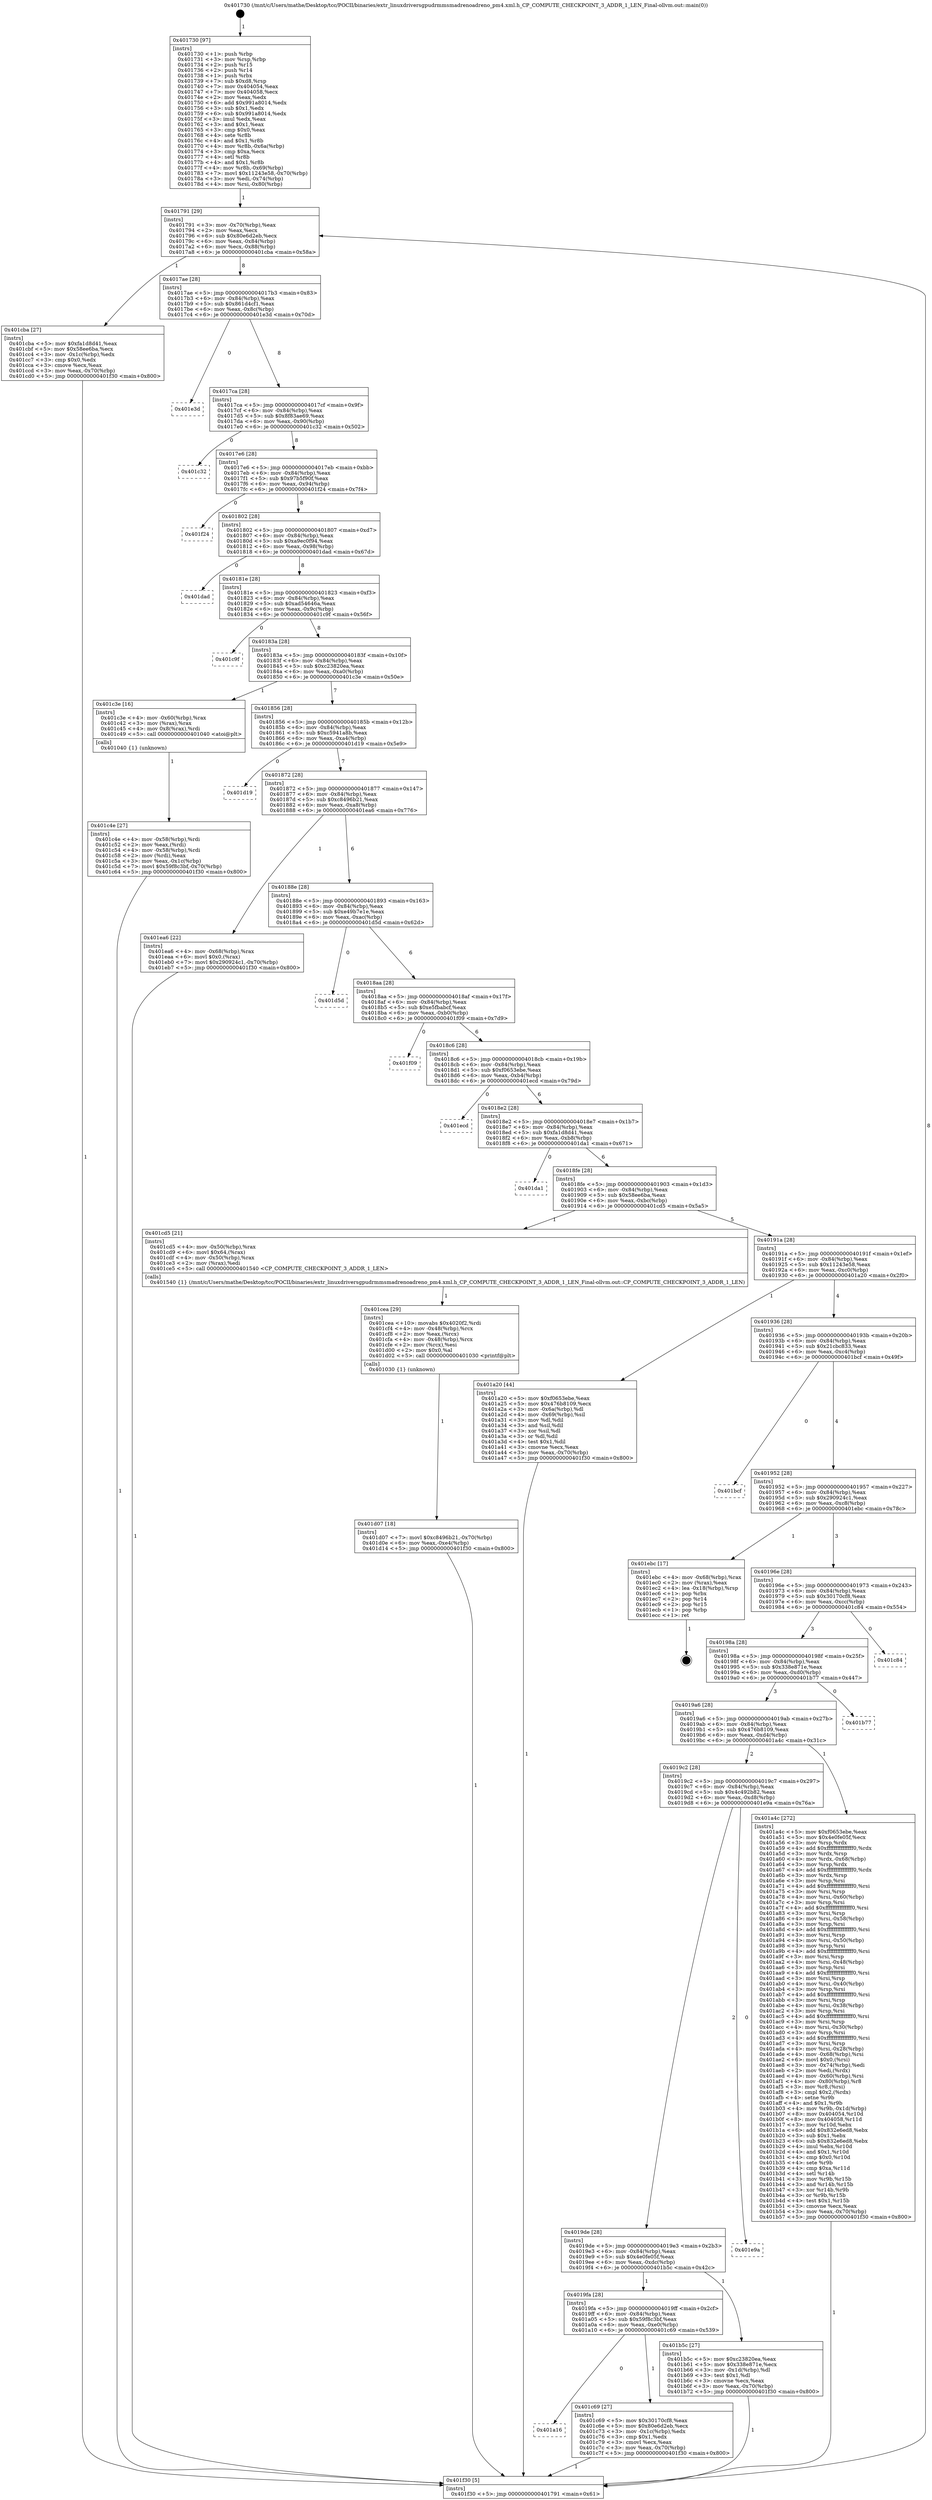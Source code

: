 digraph "0x401730" {
  label = "0x401730 (/mnt/c/Users/mathe/Desktop/tcc/POCII/binaries/extr_linuxdriversgpudrmmsmadrenoadreno_pm4.xml.h_CP_COMPUTE_CHECKPOINT_3_ADDR_1_LEN_Final-ollvm.out::main(0))"
  labelloc = "t"
  node[shape=record]

  Entry [label="",width=0.3,height=0.3,shape=circle,fillcolor=black,style=filled]
  "0x401791" [label="{
     0x401791 [29]\l
     | [instrs]\l
     &nbsp;&nbsp;0x401791 \<+3\>: mov -0x70(%rbp),%eax\l
     &nbsp;&nbsp;0x401794 \<+2\>: mov %eax,%ecx\l
     &nbsp;&nbsp;0x401796 \<+6\>: sub $0x80e6d2eb,%ecx\l
     &nbsp;&nbsp;0x40179c \<+6\>: mov %eax,-0x84(%rbp)\l
     &nbsp;&nbsp;0x4017a2 \<+6\>: mov %ecx,-0x88(%rbp)\l
     &nbsp;&nbsp;0x4017a8 \<+6\>: je 0000000000401cba \<main+0x58a\>\l
  }"]
  "0x401cba" [label="{
     0x401cba [27]\l
     | [instrs]\l
     &nbsp;&nbsp;0x401cba \<+5\>: mov $0xfa1d8d41,%eax\l
     &nbsp;&nbsp;0x401cbf \<+5\>: mov $0x58ee6ba,%ecx\l
     &nbsp;&nbsp;0x401cc4 \<+3\>: mov -0x1c(%rbp),%edx\l
     &nbsp;&nbsp;0x401cc7 \<+3\>: cmp $0x0,%edx\l
     &nbsp;&nbsp;0x401cca \<+3\>: cmove %ecx,%eax\l
     &nbsp;&nbsp;0x401ccd \<+3\>: mov %eax,-0x70(%rbp)\l
     &nbsp;&nbsp;0x401cd0 \<+5\>: jmp 0000000000401f30 \<main+0x800\>\l
  }"]
  "0x4017ae" [label="{
     0x4017ae [28]\l
     | [instrs]\l
     &nbsp;&nbsp;0x4017ae \<+5\>: jmp 00000000004017b3 \<main+0x83\>\l
     &nbsp;&nbsp;0x4017b3 \<+6\>: mov -0x84(%rbp),%eax\l
     &nbsp;&nbsp;0x4017b9 \<+5\>: sub $0x861d4cf1,%eax\l
     &nbsp;&nbsp;0x4017be \<+6\>: mov %eax,-0x8c(%rbp)\l
     &nbsp;&nbsp;0x4017c4 \<+6\>: je 0000000000401e3d \<main+0x70d\>\l
  }"]
  Exit [label="",width=0.3,height=0.3,shape=circle,fillcolor=black,style=filled,peripheries=2]
  "0x401e3d" [label="{
     0x401e3d\l
  }", style=dashed]
  "0x4017ca" [label="{
     0x4017ca [28]\l
     | [instrs]\l
     &nbsp;&nbsp;0x4017ca \<+5\>: jmp 00000000004017cf \<main+0x9f\>\l
     &nbsp;&nbsp;0x4017cf \<+6\>: mov -0x84(%rbp),%eax\l
     &nbsp;&nbsp;0x4017d5 \<+5\>: sub $0x8f83ae69,%eax\l
     &nbsp;&nbsp;0x4017da \<+6\>: mov %eax,-0x90(%rbp)\l
     &nbsp;&nbsp;0x4017e0 \<+6\>: je 0000000000401c32 \<main+0x502\>\l
  }"]
  "0x401d07" [label="{
     0x401d07 [18]\l
     | [instrs]\l
     &nbsp;&nbsp;0x401d07 \<+7\>: movl $0xc8496b21,-0x70(%rbp)\l
     &nbsp;&nbsp;0x401d0e \<+6\>: mov %eax,-0xe4(%rbp)\l
     &nbsp;&nbsp;0x401d14 \<+5\>: jmp 0000000000401f30 \<main+0x800\>\l
  }"]
  "0x401c32" [label="{
     0x401c32\l
  }", style=dashed]
  "0x4017e6" [label="{
     0x4017e6 [28]\l
     | [instrs]\l
     &nbsp;&nbsp;0x4017e6 \<+5\>: jmp 00000000004017eb \<main+0xbb\>\l
     &nbsp;&nbsp;0x4017eb \<+6\>: mov -0x84(%rbp),%eax\l
     &nbsp;&nbsp;0x4017f1 \<+5\>: sub $0x97b5f90f,%eax\l
     &nbsp;&nbsp;0x4017f6 \<+6\>: mov %eax,-0x94(%rbp)\l
     &nbsp;&nbsp;0x4017fc \<+6\>: je 0000000000401f24 \<main+0x7f4\>\l
  }"]
  "0x401cea" [label="{
     0x401cea [29]\l
     | [instrs]\l
     &nbsp;&nbsp;0x401cea \<+10\>: movabs $0x4020f2,%rdi\l
     &nbsp;&nbsp;0x401cf4 \<+4\>: mov -0x48(%rbp),%rcx\l
     &nbsp;&nbsp;0x401cf8 \<+2\>: mov %eax,(%rcx)\l
     &nbsp;&nbsp;0x401cfa \<+4\>: mov -0x48(%rbp),%rcx\l
     &nbsp;&nbsp;0x401cfe \<+2\>: mov (%rcx),%esi\l
     &nbsp;&nbsp;0x401d00 \<+2\>: mov $0x0,%al\l
     &nbsp;&nbsp;0x401d02 \<+5\>: call 0000000000401030 \<printf@plt\>\l
     | [calls]\l
     &nbsp;&nbsp;0x401030 \{1\} (unknown)\l
  }"]
  "0x401f24" [label="{
     0x401f24\l
  }", style=dashed]
  "0x401802" [label="{
     0x401802 [28]\l
     | [instrs]\l
     &nbsp;&nbsp;0x401802 \<+5\>: jmp 0000000000401807 \<main+0xd7\>\l
     &nbsp;&nbsp;0x401807 \<+6\>: mov -0x84(%rbp),%eax\l
     &nbsp;&nbsp;0x40180d \<+5\>: sub $0xa9ec0f94,%eax\l
     &nbsp;&nbsp;0x401812 \<+6\>: mov %eax,-0x98(%rbp)\l
     &nbsp;&nbsp;0x401818 \<+6\>: je 0000000000401dad \<main+0x67d\>\l
  }"]
  "0x401a16" [label="{
     0x401a16\l
  }", style=dashed]
  "0x401dad" [label="{
     0x401dad\l
  }", style=dashed]
  "0x40181e" [label="{
     0x40181e [28]\l
     | [instrs]\l
     &nbsp;&nbsp;0x40181e \<+5\>: jmp 0000000000401823 \<main+0xf3\>\l
     &nbsp;&nbsp;0x401823 \<+6\>: mov -0x84(%rbp),%eax\l
     &nbsp;&nbsp;0x401829 \<+5\>: sub $0xad54646a,%eax\l
     &nbsp;&nbsp;0x40182e \<+6\>: mov %eax,-0x9c(%rbp)\l
     &nbsp;&nbsp;0x401834 \<+6\>: je 0000000000401c9f \<main+0x56f\>\l
  }"]
  "0x401c69" [label="{
     0x401c69 [27]\l
     | [instrs]\l
     &nbsp;&nbsp;0x401c69 \<+5\>: mov $0x30170cf8,%eax\l
     &nbsp;&nbsp;0x401c6e \<+5\>: mov $0x80e6d2eb,%ecx\l
     &nbsp;&nbsp;0x401c73 \<+3\>: mov -0x1c(%rbp),%edx\l
     &nbsp;&nbsp;0x401c76 \<+3\>: cmp $0x1,%edx\l
     &nbsp;&nbsp;0x401c79 \<+3\>: cmovl %ecx,%eax\l
     &nbsp;&nbsp;0x401c7c \<+3\>: mov %eax,-0x70(%rbp)\l
     &nbsp;&nbsp;0x401c7f \<+5\>: jmp 0000000000401f30 \<main+0x800\>\l
  }"]
  "0x401c9f" [label="{
     0x401c9f\l
  }", style=dashed]
  "0x40183a" [label="{
     0x40183a [28]\l
     | [instrs]\l
     &nbsp;&nbsp;0x40183a \<+5\>: jmp 000000000040183f \<main+0x10f\>\l
     &nbsp;&nbsp;0x40183f \<+6\>: mov -0x84(%rbp),%eax\l
     &nbsp;&nbsp;0x401845 \<+5\>: sub $0xc23820ea,%eax\l
     &nbsp;&nbsp;0x40184a \<+6\>: mov %eax,-0xa0(%rbp)\l
     &nbsp;&nbsp;0x401850 \<+6\>: je 0000000000401c3e \<main+0x50e\>\l
  }"]
  "0x401c4e" [label="{
     0x401c4e [27]\l
     | [instrs]\l
     &nbsp;&nbsp;0x401c4e \<+4\>: mov -0x58(%rbp),%rdi\l
     &nbsp;&nbsp;0x401c52 \<+2\>: mov %eax,(%rdi)\l
     &nbsp;&nbsp;0x401c54 \<+4\>: mov -0x58(%rbp),%rdi\l
     &nbsp;&nbsp;0x401c58 \<+2\>: mov (%rdi),%eax\l
     &nbsp;&nbsp;0x401c5a \<+3\>: mov %eax,-0x1c(%rbp)\l
     &nbsp;&nbsp;0x401c5d \<+7\>: movl $0x59f8c3bf,-0x70(%rbp)\l
     &nbsp;&nbsp;0x401c64 \<+5\>: jmp 0000000000401f30 \<main+0x800\>\l
  }"]
  "0x401c3e" [label="{
     0x401c3e [16]\l
     | [instrs]\l
     &nbsp;&nbsp;0x401c3e \<+4\>: mov -0x60(%rbp),%rax\l
     &nbsp;&nbsp;0x401c42 \<+3\>: mov (%rax),%rax\l
     &nbsp;&nbsp;0x401c45 \<+4\>: mov 0x8(%rax),%rdi\l
     &nbsp;&nbsp;0x401c49 \<+5\>: call 0000000000401040 \<atoi@plt\>\l
     | [calls]\l
     &nbsp;&nbsp;0x401040 \{1\} (unknown)\l
  }"]
  "0x401856" [label="{
     0x401856 [28]\l
     | [instrs]\l
     &nbsp;&nbsp;0x401856 \<+5\>: jmp 000000000040185b \<main+0x12b\>\l
     &nbsp;&nbsp;0x40185b \<+6\>: mov -0x84(%rbp),%eax\l
     &nbsp;&nbsp;0x401861 \<+5\>: sub $0xc5941a8b,%eax\l
     &nbsp;&nbsp;0x401866 \<+6\>: mov %eax,-0xa4(%rbp)\l
     &nbsp;&nbsp;0x40186c \<+6\>: je 0000000000401d19 \<main+0x5e9\>\l
  }"]
  "0x4019fa" [label="{
     0x4019fa [28]\l
     | [instrs]\l
     &nbsp;&nbsp;0x4019fa \<+5\>: jmp 00000000004019ff \<main+0x2cf\>\l
     &nbsp;&nbsp;0x4019ff \<+6\>: mov -0x84(%rbp),%eax\l
     &nbsp;&nbsp;0x401a05 \<+5\>: sub $0x59f8c3bf,%eax\l
     &nbsp;&nbsp;0x401a0a \<+6\>: mov %eax,-0xe0(%rbp)\l
     &nbsp;&nbsp;0x401a10 \<+6\>: je 0000000000401c69 \<main+0x539\>\l
  }"]
  "0x401d19" [label="{
     0x401d19\l
  }", style=dashed]
  "0x401872" [label="{
     0x401872 [28]\l
     | [instrs]\l
     &nbsp;&nbsp;0x401872 \<+5\>: jmp 0000000000401877 \<main+0x147\>\l
     &nbsp;&nbsp;0x401877 \<+6\>: mov -0x84(%rbp),%eax\l
     &nbsp;&nbsp;0x40187d \<+5\>: sub $0xc8496b21,%eax\l
     &nbsp;&nbsp;0x401882 \<+6\>: mov %eax,-0xa8(%rbp)\l
     &nbsp;&nbsp;0x401888 \<+6\>: je 0000000000401ea6 \<main+0x776\>\l
  }"]
  "0x401b5c" [label="{
     0x401b5c [27]\l
     | [instrs]\l
     &nbsp;&nbsp;0x401b5c \<+5\>: mov $0xc23820ea,%eax\l
     &nbsp;&nbsp;0x401b61 \<+5\>: mov $0x338e871e,%ecx\l
     &nbsp;&nbsp;0x401b66 \<+3\>: mov -0x1d(%rbp),%dl\l
     &nbsp;&nbsp;0x401b69 \<+3\>: test $0x1,%dl\l
     &nbsp;&nbsp;0x401b6c \<+3\>: cmovne %ecx,%eax\l
     &nbsp;&nbsp;0x401b6f \<+3\>: mov %eax,-0x70(%rbp)\l
     &nbsp;&nbsp;0x401b72 \<+5\>: jmp 0000000000401f30 \<main+0x800\>\l
  }"]
  "0x401ea6" [label="{
     0x401ea6 [22]\l
     | [instrs]\l
     &nbsp;&nbsp;0x401ea6 \<+4\>: mov -0x68(%rbp),%rax\l
     &nbsp;&nbsp;0x401eaa \<+6\>: movl $0x0,(%rax)\l
     &nbsp;&nbsp;0x401eb0 \<+7\>: movl $0x290924c1,-0x70(%rbp)\l
     &nbsp;&nbsp;0x401eb7 \<+5\>: jmp 0000000000401f30 \<main+0x800\>\l
  }"]
  "0x40188e" [label="{
     0x40188e [28]\l
     | [instrs]\l
     &nbsp;&nbsp;0x40188e \<+5\>: jmp 0000000000401893 \<main+0x163\>\l
     &nbsp;&nbsp;0x401893 \<+6\>: mov -0x84(%rbp),%eax\l
     &nbsp;&nbsp;0x401899 \<+5\>: sub $0xe49b7e1e,%eax\l
     &nbsp;&nbsp;0x40189e \<+6\>: mov %eax,-0xac(%rbp)\l
     &nbsp;&nbsp;0x4018a4 \<+6\>: je 0000000000401d5d \<main+0x62d\>\l
  }"]
  "0x4019de" [label="{
     0x4019de [28]\l
     | [instrs]\l
     &nbsp;&nbsp;0x4019de \<+5\>: jmp 00000000004019e3 \<main+0x2b3\>\l
     &nbsp;&nbsp;0x4019e3 \<+6\>: mov -0x84(%rbp),%eax\l
     &nbsp;&nbsp;0x4019e9 \<+5\>: sub $0x4e0fe05f,%eax\l
     &nbsp;&nbsp;0x4019ee \<+6\>: mov %eax,-0xdc(%rbp)\l
     &nbsp;&nbsp;0x4019f4 \<+6\>: je 0000000000401b5c \<main+0x42c\>\l
  }"]
  "0x401d5d" [label="{
     0x401d5d\l
  }", style=dashed]
  "0x4018aa" [label="{
     0x4018aa [28]\l
     | [instrs]\l
     &nbsp;&nbsp;0x4018aa \<+5\>: jmp 00000000004018af \<main+0x17f\>\l
     &nbsp;&nbsp;0x4018af \<+6\>: mov -0x84(%rbp),%eax\l
     &nbsp;&nbsp;0x4018b5 \<+5\>: sub $0xe5fbabcf,%eax\l
     &nbsp;&nbsp;0x4018ba \<+6\>: mov %eax,-0xb0(%rbp)\l
     &nbsp;&nbsp;0x4018c0 \<+6\>: je 0000000000401f09 \<main+0x7d9\>\l
  }"]
  "0x401e9a" [label="{
     0x401e9a\l
  }", style=dashed]
  "0x401f09" [label="{
     0x401f09\l
  }", style=dashed]
  "0x4018c6" [label="{
     0x4018c6 [28]\l
     | [instrs]\l
     &nbsp;&nbsp;0x4018c6 \<+5\>: jmp 00000000004018cb \<main+0x19b\>\l
     &nbsp;&nbsp;0x4018cb \<+6\>: mov -0x84(%rbp),%eax\l
     &nbsp;&nbsp;0x4018d1 \<+5\>: sub $0xf0653ebe,%eax\l
     &nbsp;&nbsp;0x4018d6 \<+6\>: mov %eax,-0xb4(%rbp)\l
     &nbsp;&nbsp;0x4018dc \<+6\>: je 0000000000401ecd \<main+0x79d\>\l
  }"]
  "0x4019c2" [label="{
     0x4019c2 [28]\l
     | [instrs]\l
     &nbsp;&nbsp;0x4019c2 \<+5\>: jmp 00000000004019c7 \<main+0x297\>\l
     &nbsp;&nbsp;0x4019c7 \<+6\>: mov -0x84(%rbp),%eax\l
     &nbsp;&nbsp;0x4019cd \<+5\>: sub $0x4c492b82,%eax\l
     &nbsp;&nbsp;0x4019d2 \<+6\>: mov %eax,-0xd8(%rbp)\l
     &nbsp;&nbsp;0x4019d8 \<+6\>: je 0000000000401e9a \<main+0x76a\>\l
  }"]
  "0x401ecd" [label="{
     0x401ecd\l
  }", style=dashed]
  "0x4018e2" [label="{
     0x4018e2 [28]\l
     | [instrs]\l
     &nbsp;&nbsp;0x4018e2 \<+5\>: jmp 00000000004018e7 \<main+0x1b7\>\l
     &nbsp;&nbsp;0x4018e7 \<+6\>: mov -0x84(%rbp),%eax\l
     &nbsp;&nbsp;0x4018ed \<+5\>: sub $0xfa1d8d41,%eax\l
     &nbsp;&nbsp;0x4018f2 \<+6\>: mov %eax,-0xb8(%rbp)\l
     &nbsp;&nbsp;0x4018f8 \<+6\>: je 0000000000401da1 \<main+0x671\>\l
  }"]
  "0x401a4c" [label="{
     0x401a4c [272]\l
     | [instrs]\l
     &nbsp;&nbsp;0x401a4c \<+5\>: mov $0xf0653ebe,%eax\l
     &nbsp;&nbsp;0x401a51 \<+5\>: mov $0x4e0fe05f,%ecx\l
     &nbsp;&nbsp;0x401a56 \<+3\>: mov %rsp,%rdx\l
     &nbsp;&nbsp;0x401a59 \<+4\>: add $0xfffffffffffffff0,%rdx\l
     &nbsp;&nbsp;0x401a5d \<+3\>: mov %rdx,%rsp\l
     &nbsp;&nbsp;0x401a60 \<+4\>: mov %rdx,-0x68(%rbp)\l
     &nbsp;&nbsp;0x401a64 \<+3\>: mov %rsp,%rdx\l
     &nbsp;&nbsp;0x401a67 \<+4\>: add $0xfffffffffffffff0,%rdx\l
     &nbsp;&nbsp;0x401a6b \<+3\>: mov %rdx,%rsp\l
     &nbsp;&nbsp;0x401a6e \<+3\>: mov %rsp,%rsi\l
     &nbsp;&nbsp;0x401a71 \<+4\>: add $0xfffffffffffffff0,%rsi\l
     &nbsp;&nbsp;0x401a75 \<+3\>: mov %rsi,%rsp\l
     &nbsp;&nbsp;0x401a78 \<+4\>: mov %rsi,-0x60(%rbp)\l
     &nbsp;&nbsp;0x401a7c \<+3\>: mov %rsp,%rsi\l
     &nbsp;&nbsp;0x401a7f \<+4\>: add $0xfffffffffffffff0,%rsi\l
     &nbsp;&nbsp;0x401a83 \<+3\>: mov %rsi,%rsp\l
     &nbsp;&nbsp;0x401a86 \<+4\>: mov %rsi,-0x58(%rbp)\l
     &nbsp;&nbsp;0x401a8a \<+3\>: mov %rsp,%rsi\l
     &nbsp;&nbsp;0x401a8d \<+4\>: add $0xfffffffffffffff0,%rsi\l
     &nbsp;&nbsp;0x401a91 \<+3\>: mov %rsi,%rsp\l
     &nbsp;&nbsp;0x401a94 \<+4\>: mov %rsi,-0x50(%rbp)\l
     &nbsp;&nbsp;0x401a98 \<+3\>: mov %rsp,%rsi\l
     &nbsp;&nbsp;0x401a9b \<+4\>: add $0xfffffffffffffff0,%rsi\l
     &nbsp;&nbsp;0x401a9f \<+3\>: mov %rsi,%rsp\l
     &nbsp;&nbsp;0x401aa2 \<+4\>: mov %rsi,-0x48(%rbp)\l
     &nbsp;&nbsp;0x401aa6 \<+3\>: mov %rsp,%rsi\l
     &nbsp;&nbsp;0x401aa9 \<+4\>: add $0xfffffffffffffff0,%rsi\l
     &nbsp;&nbsp;0x401aad \<+3\>: mov %rsi,%rsp\l
     &nbsp;&nbsp;0x401ab0 \<+4\>: mov %rsi,-0x40(%rbp)\l
     &nbsp;&nbsp;0x401ab4 \<+3\>: mov %rsp,%rsi\l
     &nbsp;&nbsp;0x401ab7 \<+4\>: add $0xfffffffffffffff0,%rsi\l
     &nbsp;&nbsp;0x401abb \<+3\>: mov %rsi,%rsp\l
     &nbsp;&nbsp;0x401abe \<+4\>: mov %rsi,-0x38(%rbp)\l
     &nbsp;&nbsp;0x401ac2 \<+3\>: mov %rsp,%rsi\l
     &nbsp;&nbsp;0x401ac5 \<+4\>: add $0xfffffffffffffff0,%rsi\l
     &nbsp;&nbsp;0x401ac9 \<+3\>: mov %rsi,%rsp\l
     &nbsp;&nbsp;0x401acc \<+4\>: mov %rsi,-0x30(%rbp)\l
     &nbsp;&nbsp;0x401ad0 \<+3\>: mov %rsp,%rsi\l
     &nbsp;&nbsp;0x401ad3 \<+4\>: add $0xfffffffffffffff0,%rsi\l
     &nbsp;&nbsp;0x401ad7 \<+3\>: mov %rsi,%rsp\l
     &nbsp;&nbsp;0x401ada \<+4\>: mov %rsi,-0x28(%rbp)\l
     &nbsp;&nbsp;0x401ade \<+4\>: mov -0x68(%rbp),%rsi\l
     &nbsp;&nbsp;0x401ae2 \<+6\>: movl $0x0,(%rsi)\l
     &nbsp;&nbsp;0x401ae8 \<+3\>: mov -0x74(%rbp),%edi\l
     &nbsp;&nbsp;0x401aeb \<+2\>: mov %edi,(%rdx)\l
     &nbsp;&nbsp;0x401aed \<+4\>: mov -0x60(%rbp),%rsi\l
     &nbsp;&nbsp;0x401af1 \<+4\>: mov -0x80(%rbp),%r8\l
     &nbsp;&nbsp;0x401af5 \<+3\>: mov %r8,(%rsi)\l
     &nbsp;&nbsp;0x401af8 \<+3\>: cmpl $0x2,(%rdx)\l
     &nbsp;&nbsp;0x401afb \<+4\>: setne %r9b\l
     &nbsp;&nbsp;0x401aff \<+4\>: and $0x1,%r9b\l
     &nbsp;&nbsp;0x401b03 \<+4\>: mov %r9b,-0x1d(%rbp)\l
     &nbsp;&nbsp;0x401b07 \<+8\>: mov 0x404054,%r10d\l
     &nbsp;&nbsp;0x401b0f \<+8\>: mov 0x404058,%r11d\l
     &nbsp;&nbsp;0x401b17 \<+3\>: mov %r10d,%ebx\l
     &nbsp;&nbsp;0x401b1a \<+6\>: add $0x832e6ed8,%ebx\l
     &nbsp;&nbsp;0x401b20 \<+3\>: sub $0x1,%ebx\l
     &nbsp;&nbsp;0x401b23 \<+6\>: sub $0x832e6ed8,%ebx\l
     &nbsp;&nbsp;0x401b29 \<+4\>: imul %ebx,%r10d\l
     &nbsp;&nbsp;0x401b2d \<+4\>: and $0x1,%r10d\l
     &nbsp;&nbsp;0x401b31 \<+4\>: cmp $0x0,%r10d\l
     &nbsp;&nbsp;0x401b35 \<+4\>: sete %r9b\l
     &nbsp;&nbsp;0x401b39 \<+4\>: cmp $0xa,%r11d\l
     &nbsp;&nbsp;0x401b3d \<+4\>: setl %r14b\l
     &nbsp;&nbsp;0x401b41 \<+3\>: mov %r9b,%r15b\l
     &nbsp;&nbsp;0x401b44 \<+3\>: and %r14b,%r15b\l
     &nbsp;&nbsp;0x401b47 \<+3\>: xor %r14b,%r9b\l
     &nbsp;&nbsp;0x401b4a \<+3\>: or %r9b,%r15b\l
     &nbsp;&nbsp;0x401b4d \<+4\>: test $0x1,%r15b\l
     &nbsp;&nbsp;0x401b51 \<+3\>: cmovne %ecx,%eax\l
     &nbsp;&nbsp;0x401b54 \<+3\>: mov %eax,-0x70(%rbp)\l
     &nbsp;&nbsp;0x401b57 \<+5\>: jmp 0000000000401f30 \<main+0x800\>\l
  }"]
  "0x401da1" [label="{
     0x401da1\l
  }", style=dashed]
  "0x4018fe" [label="{
     0x4018fe [28]\l
     | [instrs]\l
     &nbsp;&nbsp;0x4018fe \<+5\>: jmp 0000000000401903 \<main+0x1d3\>\l
     &nbsp;&nbsp;0x401903 \<+6\>: mov -0x84(%rbp),%eax\l
     &nbsp;&nbsp;0x401909 \<+5\>: sub $0x58ee6ba,%eax\l
     &nbsp;&nbsp;0x40190e \<+6\>: mov %eax,-0xbc(%rbp)\l
     &nbsp;&nbsp;0x401914 \<+6\>: je 0000000000401cd5 \<main+0x5a5\>\l
  }"]
  "0x4019a6" [label="{
     0x4019a6 [28]\l
     | [instrs]\l
     &nbsp;&nbsp;0x4019a6 \<+5\>: jmp 00000000004019ab \<main+0x27b\>\l
     &nbsp;&nbsp;0x4019ab \<+6\>: mov -0x84(%rbp),%eax\l
     &nbsp;&nbsp;0x4019b1 \<+5\>: sub $0x476b8109,%eax\l
     &nbsp;&nbsp;0x4019b6 \<+6\>: mov %eax,-0xd4(%rbp)\l
     &nbsp;&nbsp;0x4019bc \<+6\>: je 0000000000401a4c \<main+0x31c\>\l
  }"]
  "0x401cd5" [label="{
     0x401cd5 [21]\l
     | [instrs]\l
     &nbsp;&nbsp;0x401cd5 \<+4\>: mov -0x50(%rbp),%rax\l
     &nbsp;&nbsp;0x401cd9 \<+6\>: movl $0x64,(%rax)\l
     &nbsp;&nbsp;0x401cdf \<+4\>: mov -0x50(%rbp),%rax\l
     &nbsp;&nbsp;0x401ce3 \<+2\>: mov (%rax),%edi\l
     &nbsp;&nbsp;0x401ce5 \<+5\>: call 0000000000401540 \<CP_COMPUTE_CHECKPOINT_3_ADDR_1_LEN\>\l
     | [calls]\l
     &nbsp;&nbsp;0x401540 \{1\} (/mnt/c/Users/mathe/Desktop/tcc/POCII/binaries/extr_linuxdriversgpudrmmsmadrenoadreno_pm4.xml.h_CP_COMPUTE_CHECKPOINT_3_ADDR_1_LEN_Final-ollvm.out::CP_COMPUTE_CHECKPOINT_3_ADDR_1_LEN)\l
  }"]
  "0x40191a" [label="{
     0x40191a [28]\l
     | [instrs]\l
     &nbsp;&nbsp;0x40191a \<+5\>: jmp 000000000040191f \<main+0x1ef\>\l
     &nbsp;&nbsp;0x40191f \<+6\>: mov -0x84(%rbp),%eax\l
     &nbsp;&nbsp;0x401925 \<+5\>: sub $0x11243e58,%eax\l
     &nbsp;&nbsp;0x40192a \<+6\>: mov %eax,-0xc0(%rbp)\l
     &nbsp;&nbsp;0x401930 \<+6\>: je 0000000000401a20 \<main+0x2f0\>\l
  }"]
  "0x401b77" [label="{
     0x401b77\l
  }", style=dashed]
  "0x401a20" [label="{
     0x401a20 [44]\l
     | [instrs]\l
     &nbsp;&nbsp;0x401a20 \<+5\>: mov $0xf0653ebe,%eax\l
     &nbsp;&nbsp;0x401a25 \<+5\>: mov $0x476b8109,%ecx\l
     &nbsp;&nbsp;0x401a2a \<+3\>: mov -0x6a(%rbp),%dl\l
     &nbsp;&nbsp;0x401a2d \<+4\>: mov -0x69(%rbp),%sil\l
     &nbsp;&nbsp;0x401a31 \<+3\>: mov %dl,%dil\l
     &nbsp;&nbsp;0x401a34 \<+3\>: and %sil,%dil\l
     &nbsp;&nbsp;0x401a37 \<+3\>: xor %sil,%dl\l
     &nbsp;&nbsp;0x401a3a \<+3\>: or %dl,%dil\l
     &nbsp;&nbsp;0x401a3d \<+4\>: test $0x1,%dil\l
     &nbsp;&nbsp;0x401a41 \<+3\>: cmovne %ecx,%eax\l
     &nbsp;&nbsp;0x401a44 \<+3\>: mov %eax,-0x70(%rbp)\l
     &nbsp;&nbsp;0x401a47 \<+5\>: jmp 0000000000401f30 \<main+0x800\>\l
  }"]
  "0x401936" [label="{
     0x401936 [28]\l
     | [instrs]\l
     &nbsp;&nbsp;0x401936 \<+5\>: jmp 000000000040193b \<main+0x20b\>\l
     &nbsp;&nbsp;0x40193b \<+6\>: mov -0x84(%rbp),%eax\l
     &nbsp;&nbsp;0x401941 \<+5\>: sub $0x21cbc833,%eax\l
     &nbsp;&nbsp;0x401946 \<+6\>: mov %eax,-0xc4(%rbp)\l
     &nbsp;&nbsp;0x40194c \<+6\>: je 0000000000401bcf \<main+0x49f\>\l
  }"]
  "0x401f30" [label="{
     0x401f30 [5]\l
     | [instrs]\l
     &nbsp;&nbsp;0x401f30 \<+5\>: jmp 0000000000401791 \<main+0x61\>\l
  }"]
  "0x401730" [label="{
     0x401730 [97]\l
     | [instrs]\l
     &nbsp;&nbsp;0x401730 \<+1\>: push %rbp\l
     &nbsp;&nbsp;0x401731 \<+3\>: mov %rsp,%rbp\l
     &nbsp;&nbsp;0x401734 \<+2\>: push %r15\l
     &nbsp;&nbsp;0x401736 \<+2\>: push %r14\l
     &nbsp;&nbsp;0x401738 \<+1\>: push %rbx\l
     &nbsp;&nbsp;0x401739 \<+7\>: sub $0xd8,%rsp\l
     &nbsp;&nbsp;0x401740 \<+7\>: mov 0x404054,%eax\l
     &nbsp;&nbsp;0x401747 \<+7\>: mov 0x404058,%ecx\l
     &nbsp;&nbsp;0x40174e \<+2\>: mov %eax,%edx\l
     &nbsp;&nbsp;0x401750 \<+6\>: add $0x991a8014,%edx\l
     &nbsp;&nbsp;0x401756 \<+3\>: sub $0x1,%edx\l
     &nbsp;&nbsp;0x401759 \<+6\>: sub $0x991a8014,%edx\l
     &nbsp;&nbsp;0x40175f \<+3\>: imul %edx,%eax\l
     &nbsp;&nbsp;0x401762 \<+3\>: and $0x1,%eax\l
     &nbsp;&nbsp;0x401765 \<+3\>: cmp $0x0,%eax\l
     &nbsp;&nbsp;0x401768 \<+4\>: sete %r8b\l
     &nbsp;&nbsp;0x40176c \<+4\>: and $0x1,%r8b\l
     &nbsp;&nbsp;0x401770 \<+4\>: mov %r8b,-0x6a(%rbp)\l
     &nbsp;&nbsp;0x401774 \<+3\>: cmp $0xa,%ecx\l
     &nbsp;&nbsp;0x401777 \<+4\>: setl %r8b\l
     &nbsp;&nbsp;0x40177b \<+4\>: and $0x1,%r8b\l
     &nbsp;&nbsp;0x40177f \<+4\>: mov %r8b,-0x69(%rbp)\l
     &nbsp;&nbsp;0x401783 \<+7\>: movl $0x11243e58,-0x70(%rbp)\l
     &nbsp;&nbsp;0x40178a \<+3\>: mov %edi,-0x74(%rbp)\l
     &nbsp;&nbsp;0x40178d \<+4\>: mov %rsi,-0x80(%rbp)\l
  }"]
  "0x40198a" [label="{
     0x40198a [28]\l
     | [instrs]\l
     &nbsp;&nbsp;0x40198a \<+5\>: jmp 000000000040198f \<main+0x25f\>\l
     &nbsp;&nbsp;0x40198f \<+6\>: mov -0x84(%rbp),%eax\l
     &nbsp;&nbsp;0x401995 \<+5\>: sub $0x338e871e,%eax\l
     &nbsp;&nbsp;0x40199a \<+6\>: mov %eax,-0xd0(%rbp)\l
     &nbsp;&nbsp;0x4019a0 \<+6\>: je 0000000000401b77 \<main+0x447\>\l
  }"]
  "0x401bcf" [label="{
     0x401bcf\l
  }", style=dashed]
  "0x401952" [label="{
     0x401952 [28]\l
     | [instrs]\l
     &nbsp;&nbsp;0x401952 \<+5\>: jmp 0000000000401957 \<main+0x227\>\l
     &nbsp;&nbsp;0x401957 \<+6\>: mov -0x84(%rbp),%eax\l
     &nbsp;&nbsp;0x40195d \<+5\>: sub $0x290924c1,%eax\l
     &nbsp;&nbsp;0x401962 \<+6\>: mov %eax,-0xc8(%rbp)\l
     &nbsp;&nbsp;0x401968 \<+6\>: je 0000000000401ebc \<main+0x78c\>\l
  }"]
  "0x401c84" [label="{
     0x401c84\l
  }", style=dashed]
  "0x401ebc" [label="{
     0x401ebc [17]\l
     | [instrs]\l
     &nbsp;&nbsp;0x401ebc \<+4\>: mov -0x68(%rbp),%rax\l
     &nbsp;&nbsp;0x401ec0 \<+2\>: mov (%rax),%eax\l
     &nbsp;&nbsp;0x401ec2 \<+4\>: lea -0x18(%rbp),%rsp\l
     &nbsp;&nbsp;0x401ec6 \<+1\>: pop %rbx\l
     &nbsp;&nbsp;0x401ec7 \<+2\>: pop %r14\l
     &nbsp;&nbsp;0x401ec9 \<+2\>: pop %r15\l
     &nbsp;&nbsp;0x401ecb \<+1\>: pop %rbp\l
     &nbsp;&nbsp;0x401ecc \<+1\>: ret\l
  }"]
  "0x40196e" [label="{
     0x40196e [28]\l
     | [instrs]\l
     &nbsp;&nbsp;0x40196e \<+5\>: jmp 0000000000401973 \<main+0x243\>\l
     &nbsp;&nbsp;0x401973 \<+6\>: mov -0x84(%rbp),%eax\l
     &nbsp;&nbsp;0x401979 \<+5\>: sub $0x30170cf8,%eax\l
     &nbsp;&nbsp;0x40197e \<+6\>: mov %eax,-0xcc(%rbp)\l
     &nbsp;&nbsp;0x401984 \<+6\>: je 0000000000401c84 \<main+0x554\>\l
  }"]
  Entry -> "0x401730" [label=" 1"]
  "0x401791" -> "0x401cba" [label=" 1"]
  "0x401791" -> "0x4017ae" [label=" 8"]
  "0x401ebc" -> Exit [label=" 1"]
  "0x4017ae" -> "0x401e3d" [label=" 0"]
  "0x4017ae" -> "0x4017ca" [label=" 8"]
  "0x401ea6" -> "0x401f30" [label=" 1"]
  "0x4017ca" -> "0x401c32" [label=" 0"]
  "0x4017ca" -> "0x4017e6" [label=" 8"]
  "0x401d07" -> "0x401f30" [label=" 1"]
  "0x4017e6" -> "0x401f24" [label=" 0"]
  "0x4017e6" -> "0x401802" [label=" 8"]
  "0x401cea" -> "0x401d07" [label=" 1"]
  "0x401802" -> "0x401dad" [label=" 0"]
  "0x401802" -> "0x40181e" [label=" 8"]
  "0x401cd5" -> "0x401cea" [label=" 1"]
  "0x40181e" -> "0x401c9f" [label=" 0"]
  "0x40181e" -> "0x40183a" [label=" 8"]
  "0x401cba" -> "0x401f30" [label=" 1"]
  "0x40183a" -> "0x401c3e" [label=" 1"]
  "0x40183a" -> "0x401856" [label=" 7"]
  "0x4019fa" -> "0x401a16" [label=" 0"]
  "0x401856" -> "0x401d19" [label=" 0"]
  "0x401856" -> "0x401872" [label=" 7"]
  "0x4019fa" -> "0x401c69" [label=" 1"]
  "0x401872" -> "0x401ea6" [label=" 1"]
  "0x401872" -> "0x40188e" [label=" 6"]
  "0x401c69" -> "0x401f30" [label=" 1"]
  "0x40188e" -> "0x401d5d" [label=" 0"]
  "0x40188e" -> "0x4018aa" [label=" 6"]
  "0x401c3e" -> "0x401c4e" [label=" 1"]
  "0x4018aa" -> "0x401f09" [label=" 0"]
  "0x4018aa" -> "0x4018c6" [label=" 6"]
  "0x401b5c" -> "0x401f30" [label=" 1"]
  "0x4018c6" -> "0x401ecd" [label=" 0"]
  "0x4018c6" -> "0x4018e2" [label=" 6"]
  "0x401c4e" -> "0x401f30" [label=" 1"]
  "0x4018e2" -> "0x401da1" [label=" 0"]
  "0x4018e2" -> "0x4018fe" [label=" 6"]
  "0x4019c2" -> "0x4019de" [label=" 2"]
  "0x4018fe" -> "0x401cd5" [label=" 1"]
  "0x4018fe" -> "0x40191a" [label=" 5"]
  "0x4019de" -> "0x4019fa" [label=" 1"]
  "0x40191a" -> "0x401a20" [label=" 1"]
  "0x40191a" -> "0x401936" [label=" 4"]
  "0x401a20" -> "0x401f30" [label=" 1"]
  "0x401730" -> "0x401791" [label=" 1"]
  "0x401f30" -> "0x401791" [label=" 8"]
  "0x401a4c" -> "0x401f30" [label=" 1"]
  "0x401936" -> "0x401bcf" [label=" 0"]
  "0x401936" -> "0x401952" [label=" 4"]
  "0x4019a6" -> "0x4019c2" [label=" 2"]
  "0x401952" -> "0x401ebc" [label=" 1"]
  "0x401952" -> "0x40196e" [label=" 3"]
  "0x4019a6" -> "0x401a4c" [label=" 1"]
  "0x40196e" -> "0x401c84" [label=" 0"]
  "0x40196e" -> "0x40198a" [label=" 3"]
  "0x4019de" -> "0x401b5c" [label=" 1"]
  "0x40198a" -> "0x401b77" [label=" 0"]
  "0x40198a" -> "0x4019a6" [label=" 3"]
  "0x4019c2" -> "0x401e9a" [label=" 0"]
}
